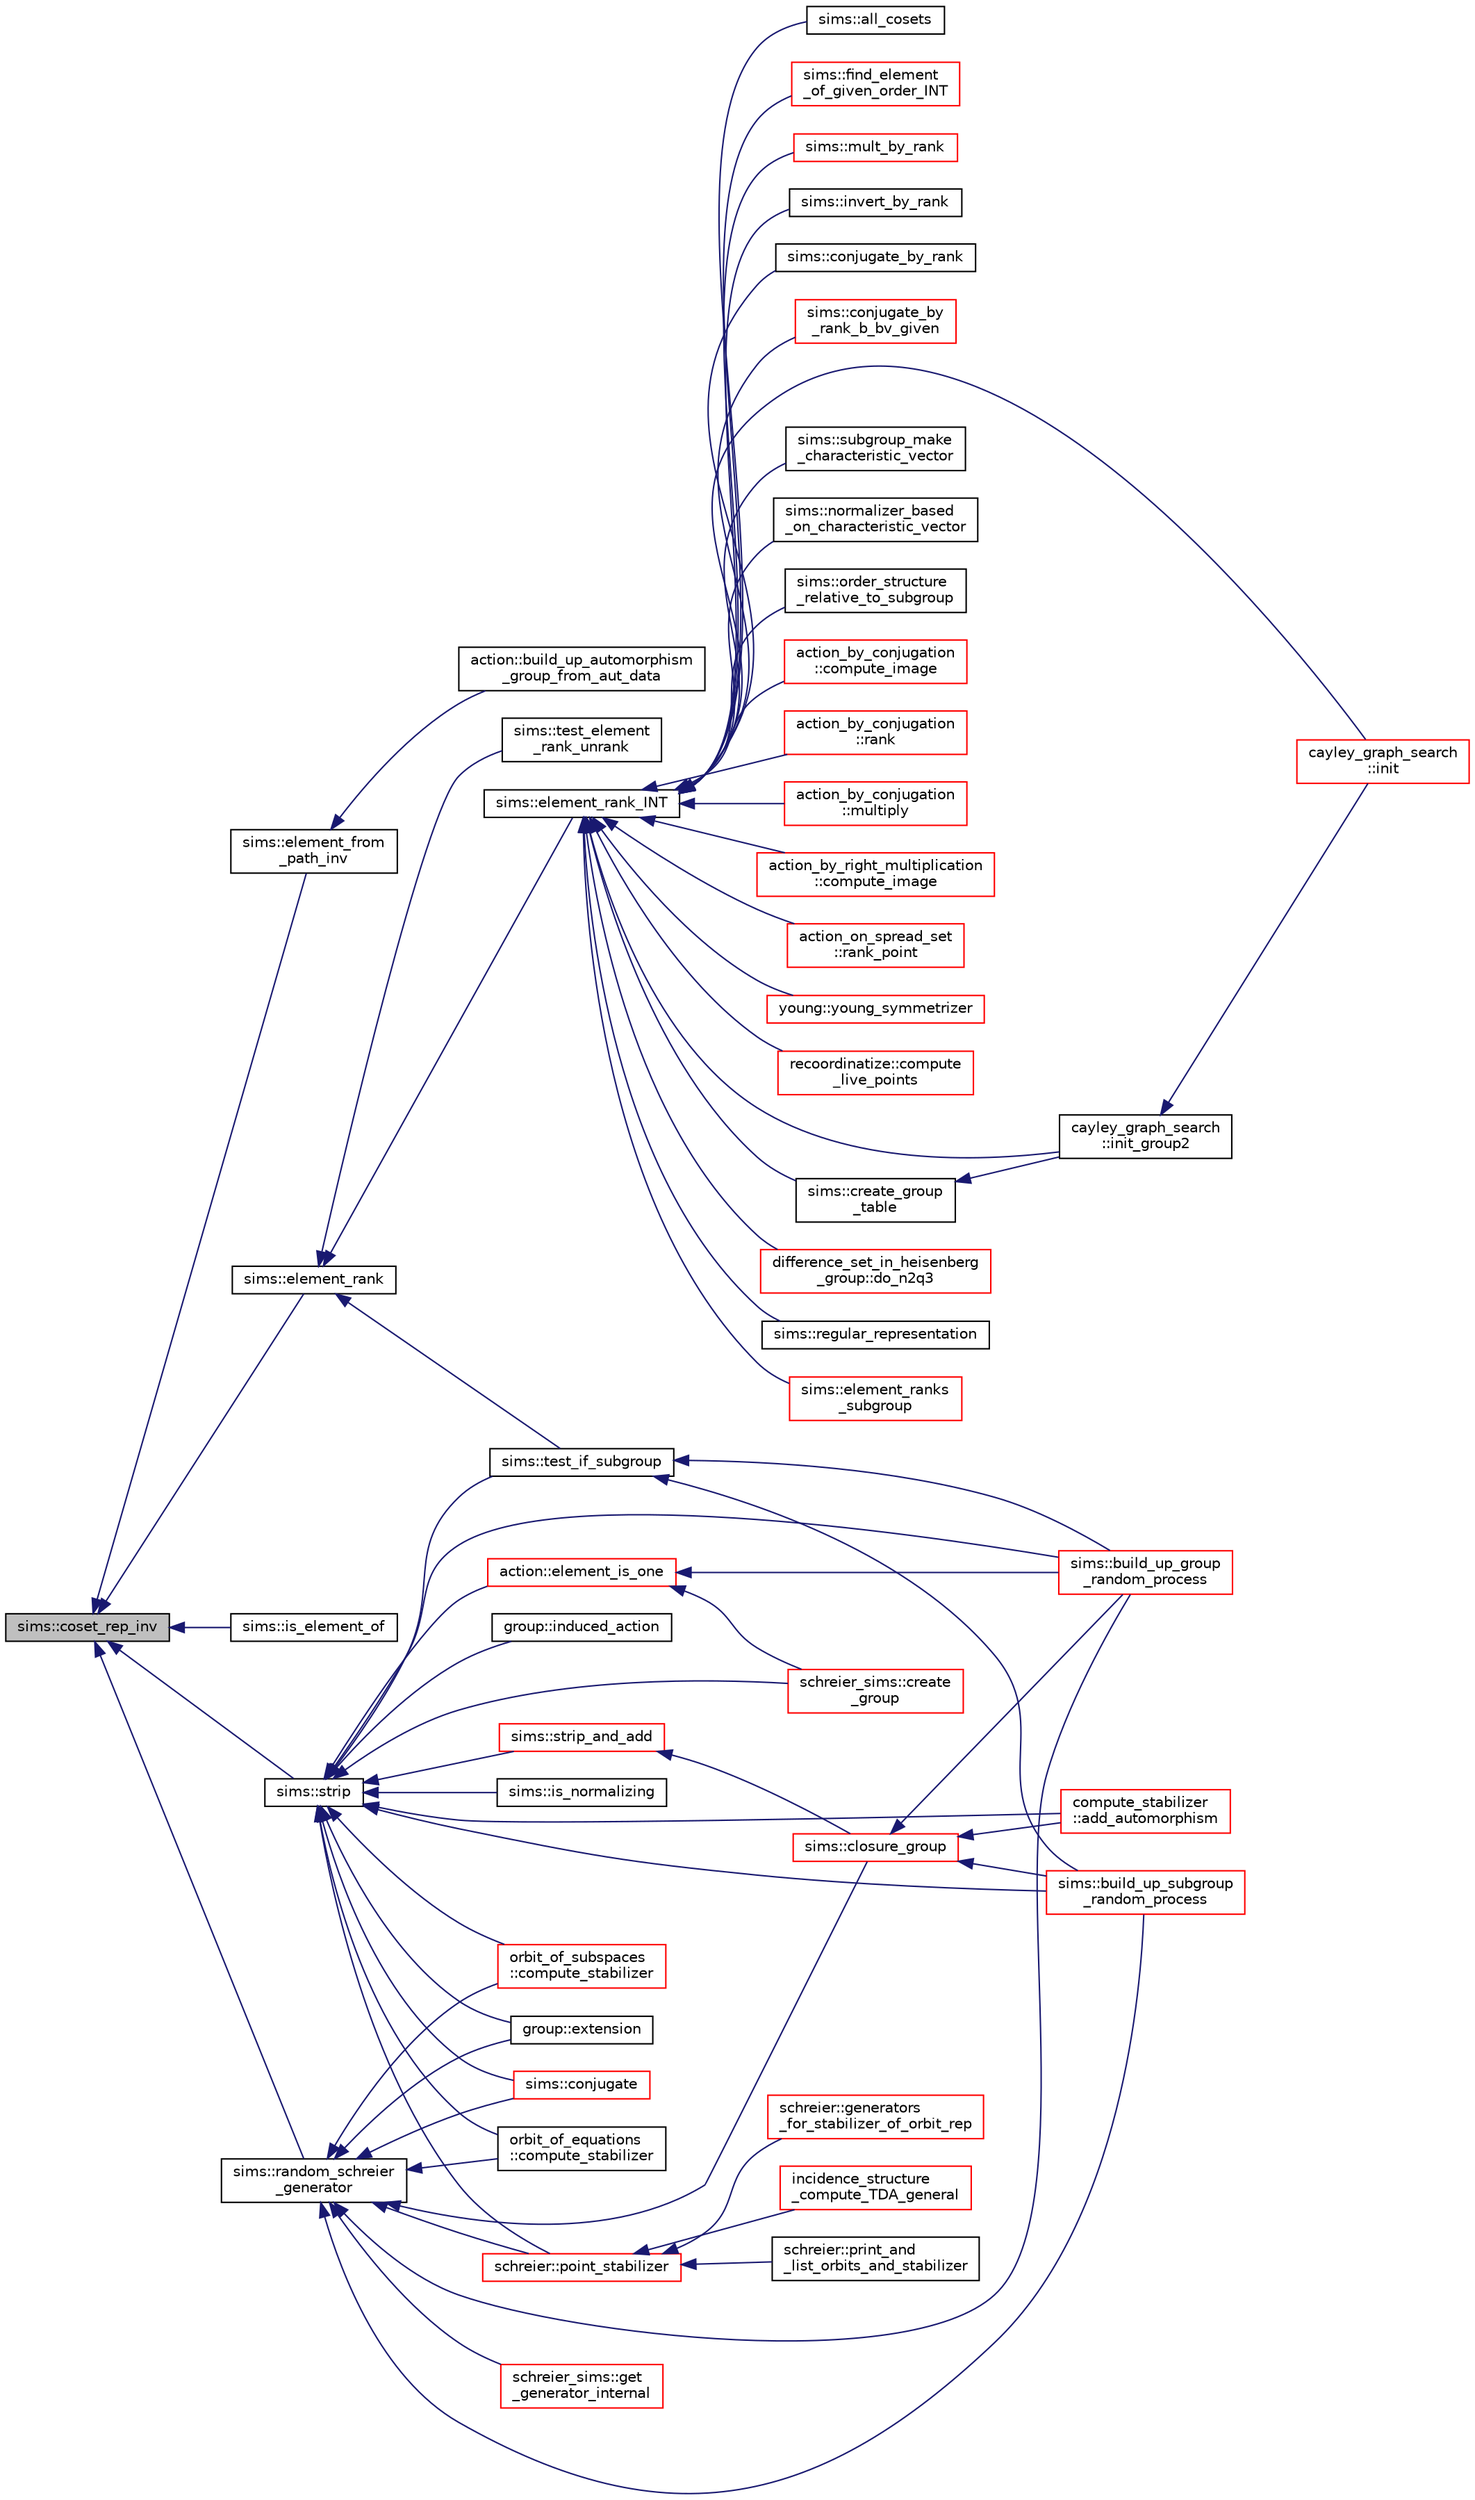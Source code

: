 digraph "sims::coset_rep_inv"
{
  edge [fontname="Helvetica",fontsize="10",labelfontname="Helvetica",labelfontsize="10"];
  node [fontname="Helvetica",fontsize="10",shape=record];
  rankdir="LR";
  Node2495 [label="sims::coset_rep_inv",height=0.2,width=0.4,color="black", fillcolor="grey75", style="filled", fontcolor="black"];
  Node2495 -> Node2496 [dir="back",color="midnightblue",fontsize="10",style="solid",fontname="Helvetica"];
  Node2496 [label="sims::element_from\l_path_inv",height=0.2,width=0.4,color="black", fillcolor="white", style="filled",URL="$d9/df3/classsims.html#affad99d2bb7ef403201daefaeccb4f79"];
  Node2496 -> Node2497 [dir="back",color="midnightblue",fontsize="10",style="solid",fontname="Helvetica"];
  Node2497 [label="action::build_up_automorphism\l_group_from_aut_data",height=0.2,width=0.4,color="black", fillcolor="white", style="filled",URL="$d2/d86/classaction.html#af291f2c50068aa2d656041f3f731d91b"];
  Node2495 -> Node2498 [dir="back",color="midnightblue",fontsize="10",style="solid",fontname="Helvetica"];
  Node2498 [label="sims::element_rank",height=0.2,width=0.4,color="black", fillcolor="white", style="filled",URL="$d9/df3/classsims.html#a00fb332192d01becb17b6a059482fc8d"];
  Node2498 -> Node2499 [dir="back",color="midnightblue",fontsize="10",style="solid",fontname="Helvetica"];
  Node2499 [label="sims::element_rank_INT",height=0.2,width=0.4,color="black", fillcolor="white", style="filled",URL="$d9/df3/classsims.html#a8ff29017c518c9ed459a7ea9eade2974"];
  Node2499 -> Node2500 [dir="back",color="midnightblue",fontsize="10",style="solid",fontname="Helvetica"];
  Node2500 [label="cayley_graph_search\l::init",height=0.2,width=0.4,color="red", fillcolor="white", style="filled",URL="$de/dae/classcayley__graph__search.html#add9c6434abeaebac4a07bc03cb21672d"];
  Node2499 -> Node2503 [dir="back",color="midnightblue",fontsize="10",style="solid",fontname="Helvetica"];
  Node2503 [label="cayley_graph_search\l::init_group2",height=0.2,width=0.4,color="black", fillcolor="white", style="filled",URL="$de/dae/classcayley__graph__search.html#ac765646a4795740d7ac0a9407bf35f32"];
  Node2503 -> Node2500 [dir="back",color="midnightblue",fontsize="10",style="solid",fontname="Helvetica"];
  Node2499 -> Node2504 [dir="back",color="midnightblue",fontsize="10",style="solid",fontname="Helvetica"];
  Node2504 [label="difference_set_in_heisenberg\l_group::do_n2q3",height=0.2,width=0.4,color="red", fillcolor="white", style="filled",URL="$de/d8a/classdifference__set__in__heisenberg__group.html#aca82ff116dd5d17cfbb311e809b6d023"];
  Node2499 -> Node2507 [dir="back",color="midnightblue",fontsize="10",style="solid",fontname="Helvetica"];
  Node2507 [label="sims::regular_representation",height=0.2,width=0.4,color="black", fillcolor="white", style="filled",URL="$d9/df3/classsims.html#ac445ae3fa3933272cbc36a711a1de17f"];
  Node2499 -> Node2508 [dir="back",color="midnightblue",fontsize="10",style="solid",fontname="Helvetica"];
  Node2508 [label="sims::element_ranks\l_subgroup",height=0.2,width=0.4,color="red", fillcolor="white", style="filled",URL="$d9/df3/classsims.html#ad683b221a956be18edb47de57bf8821a"];
  Node2499 -> Node2510 [dir="back",color="midnightblue",fontsize="10",style="solid",fontname="Helvetica"];
  Node2510 [label="sims::all_cosets",height=0.2,width=0.4,color="black", fillcolor="white", style="filled",URL="$d9/df3/classsims.html#a55ca54637b837b2c84ca79851d857429"];
  Node2499 -> Node2511 [dir="back",color="midnightblue",fontsize="10",style="solid",fontname="Helvetica"];
  Node2511 [label="sims::find_element\l_of_given_order_INT",height=0.2,width=0.4,color="red", fillcolor="white", style="filled",URL="$d9/df3/classsims.html#a2747368b290225e639103bff8e32ffc9"];
  Node2499 -> Node2513 [dir="back",color="midnightblue",fontsize="10",style="solid",fontname="Helvetica"];
  Node2513 [label="sims::mult_by_rank",height=0.2,width=0.4,color="red", fillcolor="white", style="filled",URL="$d9/df3/classsims.html#a4fd5eb5cfb71c206a57ac1205141a826"];
  Node2499 -> Node2515 [dir="back",color="midnightblue",fontsize="10",style="solid",fontname="Helvetica"];
  Node2515 [label="sims::invert_by_rank",height=0.2,width=0.4,color="black", fillcolor="white", style="filled",URL="$d9/df3/classsims.html#ae32c573c1c21293477e84964571e4621"];
  Node2499 -> Node2516 [dir="back",color="midnightblue",fontsize="10",style="solid",fontname="Helvetica"];
  Node2516 [label="sims::conjugate_by_rank",height=0.2,width=0.4,color="black", fillcolor="white", style="filled",URL="$d9/df3/classsims.html#aa160a4a48cab8dc42e68ef955c98b17c"];
  Node2499 -> Node2517 [dir="back",color="midnightblue",fontsize="10",style="solid",fontname="Helvetica"];
  Node2517 [label="sims::conjugate_by\l_rank_b_bv_given",height=0.2,width=0.4,color="red", fillcolor="white", style="filled",URL="$d9/df3/classsims.html#ab5d31beb4b697e7c5cb05c530caae96a"];
  Node2499 -> Node2723 [dir="back",color="midnightblue",fontsize="10",style="solid",fontname="Helvetica"];
  Node2723 [label="sims::create_group\l_table",height=0.2,width=0.4,color="black", fillcolor="white", style="filled",URL="$d9/df3/classsims.html#a300c4eeca13fe79bca4145c63da09142"];
  Node2723 -> Node2503 [dir="back",color="midnightblue",fontsize="10",style="solid",fontname="Helvetica"];
  Node2499 -> Node2724 [dir="back",color="midnightblue",fontsize="10",style="solid",fontname="Helvetica"];
  Node2724 [label="sims::subgroup_make\l_characteristic_vector",height=0.2,width=0.4,color="black", fillcolor="white", style="filled",URL="$d9/df3/classsims.html#a8abb8f266671da3862c8bc60294c23e8"];
  Node2499 -> Node2725 [dir="back",color="midnightblue",fontsize="10",style="solid",fontname="Helvetica"];
  Node2725 [label="sims::normalizer_based\l_on_characteristic_vector",height=0.2,width=0.4,color="black", fillcolor="white", style="filled",URL="$d9/df3/classsims.html#af81961f706ea98f0afd845146274a394"];
  Node2499 -> Node2726 [dir="back",color="midnightblue",fontsize="10",style="solid",fontname="Helvetica"];
  Node2726 [label="sims::order_structure\l_relative_to_subgroup",height=0.2,width=0.4,color="black", fillcolor="white", style="filled",URL="$d9/df3/classsims.html#a50d22de4969a10d88c7e7eece0ea0e3c"];
  Node2499 -> Node2727 [dir="back",color="midnightblue",fontsize="10",style="solid",fontname="Helvetica"];
  Node2727 [label="action_by_conjugation\l::compute_image",height=0.2,width=0.4,color="red", fillcolor="white", style="filled",URL="$d3/dda/classaction__by__conjugation.html#acd62853354e392089a10381a4f7c5ac6"];
  Node2499 -> Node2729 [dir="back",color="midnightblue",fontsize="10",style="solid",fontname="Helvetica"];
  Node2729 [label="action_by_conjugation\l::rank",height=0.2,width=0.4,color="red", fillcolor="white", style="filled",URL="$d3/dda/classaction__by__conjugation.html#a395a4569846211cab71764b9ab341c98"];
  Node2499 -> Node2731 [dir="back",color="midnightblue",fontsize="10",style="solid",fontname="Helvetica"];
  Node2731 [label="action_by_conjugation\l::multiply",height=0.2,width=0.4,color="red", fillcolor="white", style="filled",URL="$d3/dda/classaction__by__conjugation.html#ab037d299b507b763584a6e87b8069f04"];
  Node2499 -> Node2733 [dir="back",color="midnightblue",fontsize="10",style="solid",fontname="Helvetica"];
  Node2733 [label="action_by_right_multiplication\l::compute_image",height=0.2,width=0.4,color="red", fillcolor="white", style="filled",URL="$d5/daa/classaction__by__right__multiplication.html#a5407ada4c7d5a1775144fbaadbb8be8e"];
  Node2499 -> Node2734 [dir="back",color="midnightblue",fontsize="10",style="solid",fontname="Helvetica"];
  Node2734 [label="action_on_spread_set\l::rank_point",height=0.2,width=0.4,color="red", fillcolor="white", style="filled",URL="$d2/d7a/classaction__on__spread__set.html#a1d7082bfaaf523ad746fe94685fe2e43"];
  Node2499 -> Node2736 [dir="back",color="midnightblue",fontsize="10",style="solid",fontname="Helvetica"];
  Node2736 [label="young::young_symmetrizer",height=0.2,width=0.4,color="red", fillcolor="white", style="filled",URL="$dd/d68/classyoung.html#aa278452dc9aa374d4f84cf0e4d0204bf"];
  Node2499 -> Node2737 [dir="back",color="midnightblue",fontsize="10",style="solid",fontname="Helvetica"];
  Node2737 [label="recoordinatize::compute\l_live_points",height=0.2,width=0.4,color="red", fillcolor="white", style="filled",URL="$d3/d3c/classrecoordinatize.html#afa52f45535215f825be7e620bc44b7d7"];
  Node2498 -> Node2739 [dir="back",color="midnightblue",fontsize="10",style="solid",fontname="Helvetica"];
  Node2739 [label="sims::test_element\l_rank_unrank",height=0.2,width=0.4,color="black", fillcolor="white", style="filled",URL="$d9/df3/classsims.html#af0dc692d7920ab6e6cd4a79778faa6e0"];
  Node2498 -> Node2740 [dir="back",color="midnightblue",fontsize="10",style="solid",fontname="Helvetica"];
  Node2740 [label="sims::test_if_subgroup",height=0.2,width=0.4,color="black", fillcolor="white", style="filled",URL="$d9/df3/classsims.html#a60f53e947f3a0949805cf0e422749bf5"];
  Node2740 -> Node2741 [dir="back",color="midnightblue",fontsize="10",style="solid",fontname="Helvetica"];
  Node2741 [label="sims::build_up_group\l_random_process",height=0.2,width=0.4,color="red", fillcolor="white", style="filled",URL="$d9/df3/classsims.html#afde54d656304b5a92459615f2690ea64"];
  Node2740 -> Node2752 [dir="back",color="midnightblue",fontsize="10",style="solid",fontname="Helvetica"];
  Node2752 [label="sims::build_up_subgroup\l_random_process",height=0.2,width=0.4,color="red", fillcolor="white", style="filled",URL="$d9/df3/classsims.html#abd2e45239922c514c61c6ac523b72af0"];
  Node2495 -> Node2753 [dir="back",color="midnightblue",fontsize="10",style="solid",fontname="Helvetica"];
  Node2753 [label="sims::is_element_of",height=0.2,width=0.4,color="black", fillcolor="white", style="filled",URL="$d9/df3/classsims.html#a110f6a1c3b27159d76726309fb0bd748"];
  Node2495 -> Node2754 [dir="back",color="midnightblue",fontsize="10",style="solid",fontname="Helvetica"];
  Node2754 [label="sims::strip",height=0.2,width=0.4,color="black", fillcolor="white", style="filled",URL="$d9/df3/classsims.html#a4d902cab732ddf9f60788dda85b0a775"];
  Node2754 -> Node2755 [dir="back",color="midnightblue",fontsize="10",style="solid",fontname="Helvetica"];
  Node2755 [label="schreier::point_stabilizer",height=0.2,width=0.4,color="red", fillcolor="white", style="filled",URL="$d3/dd6/classschreier.html#a976a31dfe3238284d96fc200532c7077"];
  Node2755 -> Node2756 [dir="back",color="midnightblue",fontsize="10",style="solid",fontname="Helvetica"];
  Node2756 [label="incidence_structure\l_compute_TDA_general",height=0.2,width=0.4,color="red", fillcolor="white", style="filled",URL="$df/d74/tl__geometry_8h.html#a21ab759f6e646f3fe703c17f39361448"];
  Node2755 -> Node2760 [dir="back",color="midnightblue",fontsize="10",style="solid",fontname="Helvetica"];
  Node2760 [label="schreier::print_and\l_list_orbits_and_stabilizer",height=0.2,width=0.4,color="black", fillcolor="white", style="filled",URL="$d3/dd6/classschreier.html#ad6b4fa4094b8c359f67b73fa73d7a159"];
  Node2755 -> Node2761 [dir="back",color="midnightblue",fontsize="10",style="solid",fontname="Helvetica"];
  Node2761 [label="schreier::generators\l_for_stabilizer_of_orbit_rep",height=0.2,width=0.4,color="red", fillcolor="white", style="filled",URL="$d3/dd6/classschreier.html#afd6fcc50900894e183d838f09e840da6"];
  Node2754 -> Node2779 [dir="back",color="midnightblue",fontsize="10",style="solid",fontname="Helvetica"];
  Node2779 [label="group::induced_action",height=0.2,width=0.4,color="black", fillcolor="white", style="filled",URL="$d1/db7/classgroup.html#af6664c64704eb397874f42ed1ac7fed1"];
  Node2754 -> Node2780 [dir="back",color="midnightblue",fontsize="10",style="solid",fontname="Helvetica"];
  Node2780 [label="group::extension",height=0.2,width=0.4,color="black", fillcolor="white", style="filled",URL="$d1/db7/classgroup.html#a798cd01cad4d5616b67fa456b8b04008"];
  Node2754 -> Node2781 [dir="back",color="midnightblue",fontsize="10",style="solid",fontname="Helvetica"];
  Node2781 [label="action::element_is_one",height=0.2,width=0.4,color="red", fillcolor="white", style="filled",URL="$d2/d86/classaction.html#aeb623ab323a151f64d713288cd13224d"];
  Node2781 -> Node2789 [dir="back",color="midnightblue",fontsize="10",style="solid",fontname="Helvetica"];
  Node2789 [label="schreier_sims::create\l_group",height=0.2,width=0.4,color="red", fillcolor="white", style="filled",URL="$d0/da8/classschreier__sims.html#a1423aec8f5f7f69d0518cd4e69e29b07"];
  Node2781 -> Node2741 [dir="back",color="midnightblue",fontsize="10",style="solid",fontname="Helvetica"];
  Node2754 -> Node2789 [dir="back",color="midnightblue",fontsize="10",style="solid",fontname="Helvetica"];
  Node2754 -> Node2792 [dir="back",color="midnightblue",fontsize="10",style="solid",fontname="Helvetica"];
  Node2792 [label="sims::strip_and_add",height=0.2,width=0.4,color="red", fillcolor="white", style="filled",URL="$d9/df3/classsims.html#a9b8596883351af7ca772a7b0866a4027"];
  Node2792 -> Node2799 [dir="back",color="midnightblue",fontsize="10",style="solid",fontname="Helvetica"];
  Node2799 [label="sims::closure_group",height=0.2,width=0.4,color="red", fillcolor="white", style="filled",URL="$d9/df3/classsims.html#a7ecab5d843b1960ba9386e1b5dd41b95"];
  Node2799 -> Node2741 [dir="back",color="midnightblue",fontsize="10",style="solid",fontname="Helvetica"];
  Node2799 -> Node2752 [dir="back",color="midnightblue",fontsize="10",style="solid",fontname="Helvetica"];
  Node2799 -> Node2801 [dir="back",color="midnightblue",fontsize="10",style="solid",fontname="Helvetica"];
  Node2801 [label="compute_stabilizer\l::add_automorphism",height=0.2,width=0.4,color="red", fillcolor="white", style="filled",URL="$d8/d30/classcompute__stabilizer.html#a502a7a928fa84be6c9ae36d5dac36b54"];
  Node2754 -> Node2803 [dir="back",color="midnightblue",fontsize="10",style="solid",fontname="Helvetica"];
  Node2803 [label="sims::conjugate",height=0.2,width=0.4,color="red", fillcolor="white", style="filled",URL="$d9/df3/classsims.html#ae5fdcadcb51929b4f5c02347384d8b8d"];
  Node2754 -> Node2740 [dir="back",color="midnightblue",fontsize="10",style="solid",fontname="Helvetica"];
  Node2754 -> Node2741 [dir="back",color="midnightblue",fontsize="10",style="solid",fontname="Helvetica"];
  Node2754 -> Node2805 [dir="back",color="midnightblue",fontsize="10",style="solid",fontname="Helvetica"];
  Node2805 [label="sims::is_normalizing",height=0.2,width=0.4,color="black", fillcolor="white", style="filled",URL="$d9/df3/classsims.html#a765233f627c6040b47d07b65ccb5529b"];
  Node2754 -> Node2752 [dir="back",color="midnightblue",fontsize="10",style="solid",fontname="Helvetica"];
  Node2754 -> Node2801 [dir="back",color="midnightblue",fontsize="10",style="solid",fontname="Helvetica"];
  Node2754 -> Node2806 [dir="back",color="midnightblue",fontsize="10",style="solid",fontname="Helvetica"];
  Node2806 [label="orbit_of_equations\l::compute_stabilizer",height=0.2,width=0.4,color="black", fillcolor="white", style="filled",URL="$dd/d23/classorbit__of__equations.html#ae91b1fc7aaed29d4cd3ece65d39eb300"];
  Node2754 -> Node2807 [dir="back",color="midnightblue",fontsize="10",style="solid",fontname="Helvetica"];
  Node2807 [label="orbit_of_subspaces\l::compute_stabilizer",height=0.2,width=0.4,color="red", fillcolor="white", style="filled",URL="$d5/d64/classorbit__of__subspaces.html#a417479ac6c67e0a70ccd873212f504a9"];
  Node2495 -> Node2809 [dir="back",color="midnightblue",fontsize="10",style="solid",fontname="Helvetica"];
  Node2809 [label="sims::random_schreier\l_generator",height=0.2,width=0.4,color="black", fillcolor="white", style="filled",URL="$d9/df3/classsims.html#aaa77048e586c36a7639fa61ff66e0a23"];
  Node2809 -> Node2755 [dir="back",color="midnightblue",fontsize="10",style="solid",fontname="Helvetica"];
  Node2809 -> Node2780 [dir="back",color="midnightblue",fontsize="10",style="solid",fontname="Helvetica"];
  Node2809 -> Node2810 [dir="back",color="midnightblue",fontsize="10",style="solid",fontname="Helvetica"];
  Node2810 [label="schreier_sims::get\l_generator_internal",height=0.2,width=0.4,color="red", fillcolor="white", style="filled",URL="$d0/da8/classschreier__sims.html#a8d2feedf9ac36e320ec0999b868a8f7b"];
  Node2809 -> Node2803 [dir="back",color="midnightblue",fontsize="10",style="solid",fontname="Helvetica"];
  Node2809 -> Node2741 [dir="back",color="midnightblue",fontsize="10",style="solid",fontname="Helvetica"];
  Node2809 -> Node2799 [dir="back",color="midnightblue",fontsize="10",style="solid",fontname="Helvetica"];
  Node2809 -> Node2752 [dir="back",color="midnightblue",fontsize="10",style="solid",fontname="Helvetica"];
  Node2809 -> Node2806 [dir="back",color="midnightblue",fontsize="10",style="solid",fontname="Helvetica"];
  Node2809 -> Node2807 [dir="back",color="midnightblue",fontsize="10",style="solid",fontname="Helvetica"];
}
